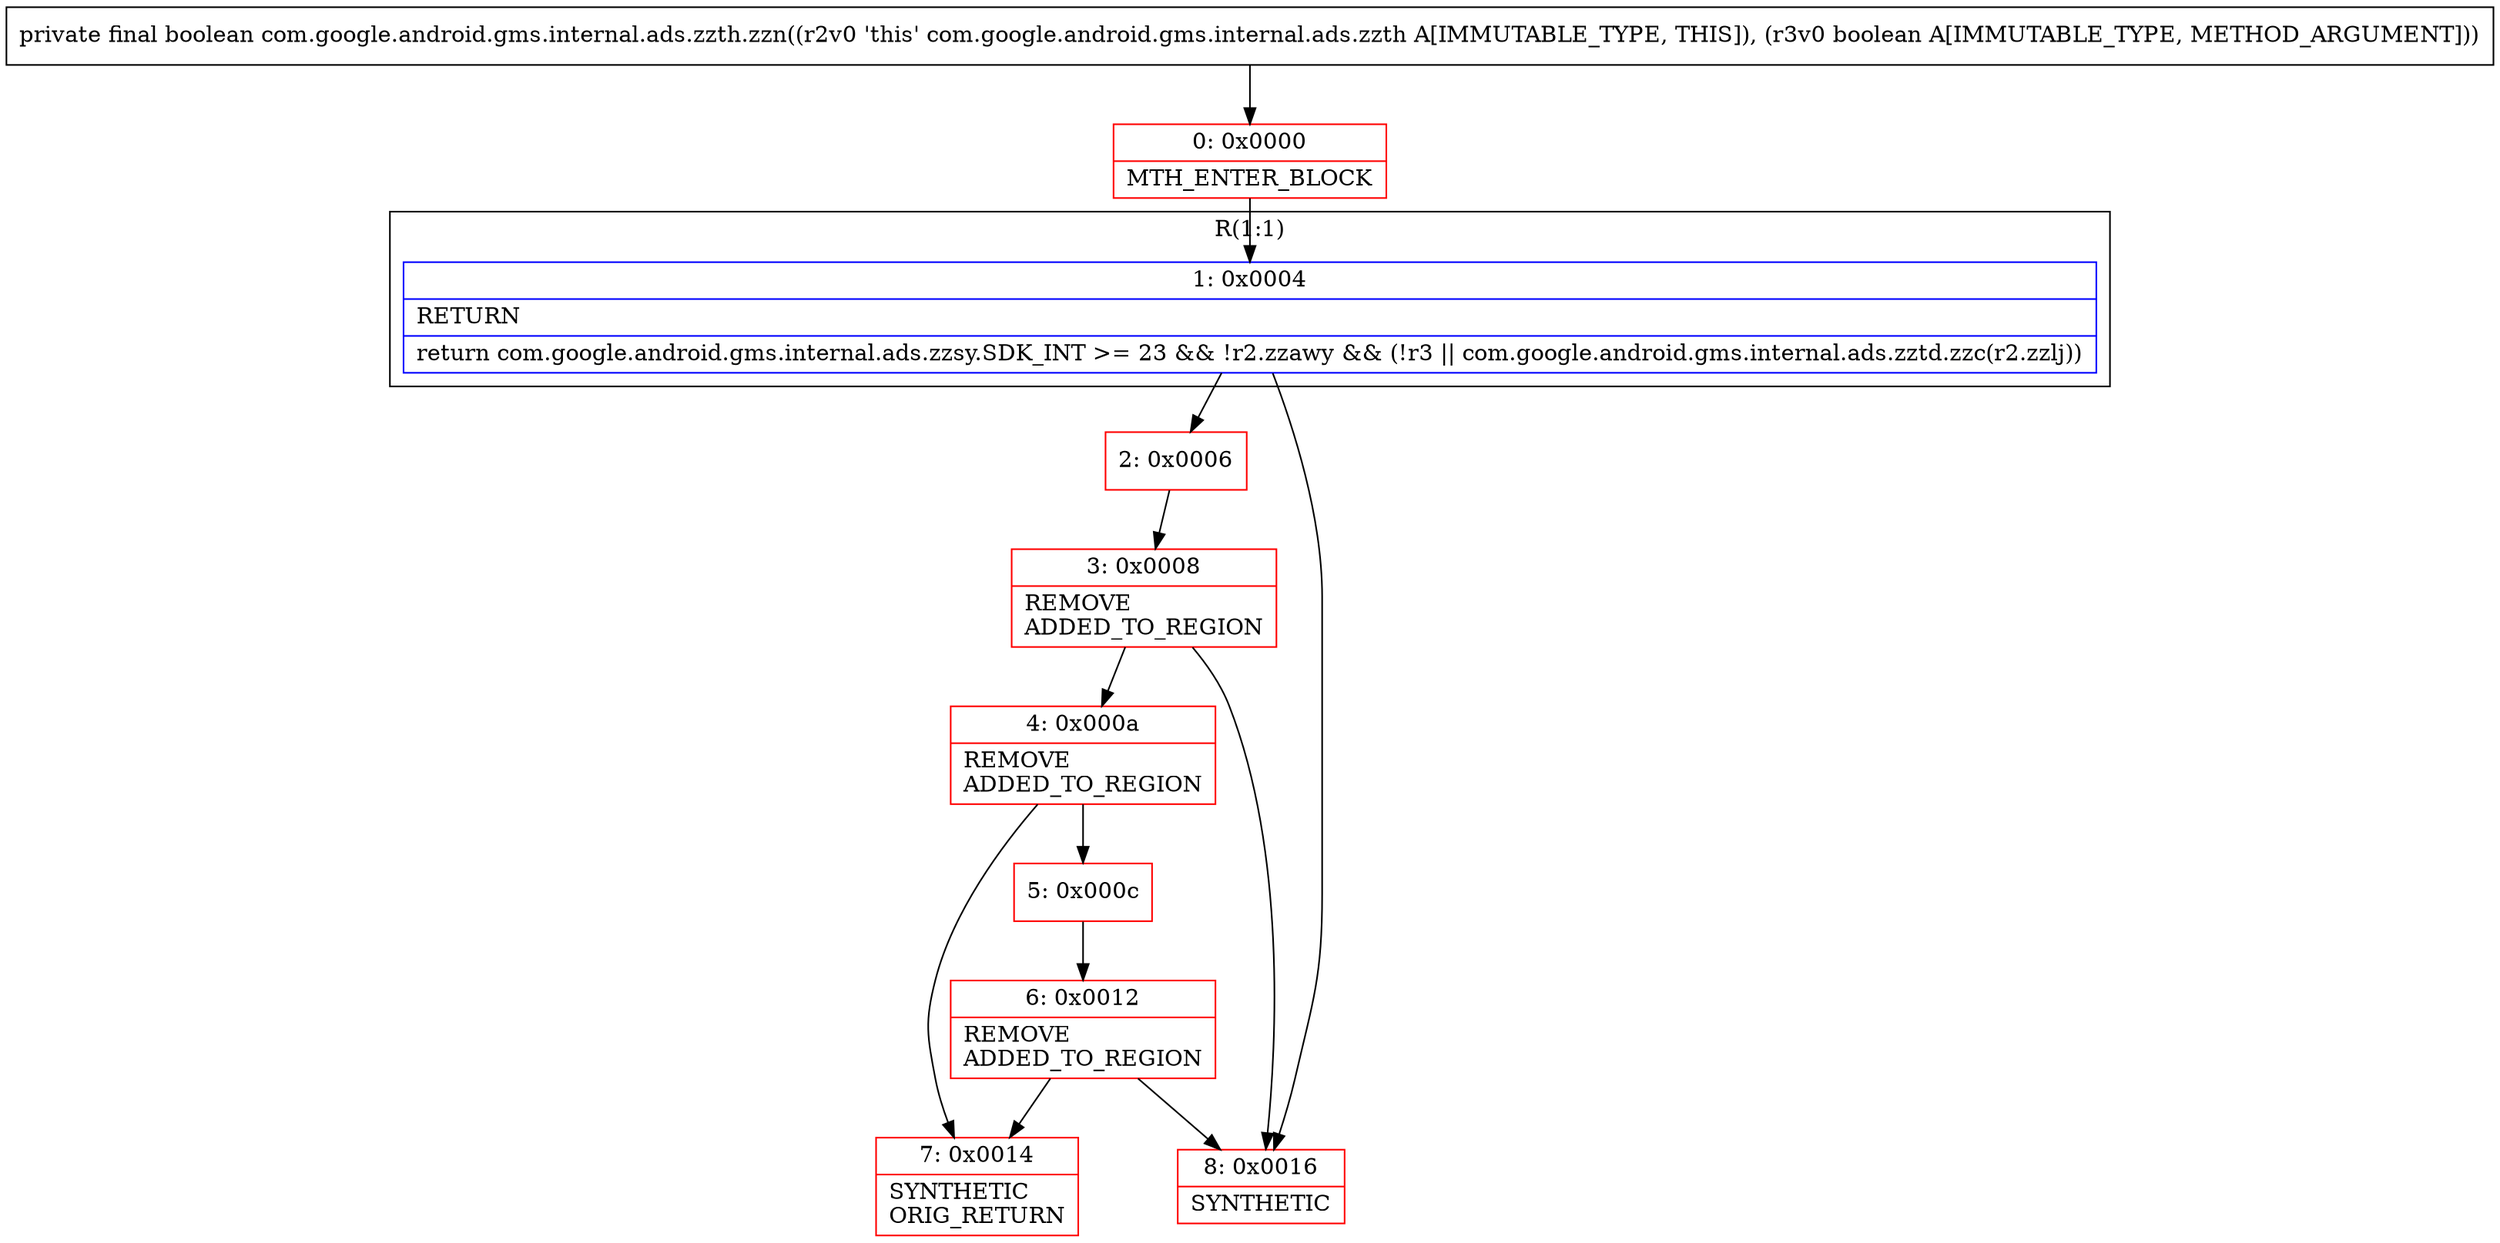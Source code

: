 digraph "CFG forcom.google.android.gms.internal.ads.zzth.zzn(Z)Z" {
subgraph cluster_Region_1573050704 {
label = "R(1:1)";
node [shape=record,color=blue];
Node_1 [shape=record,label="{1\:\ 0x0004|RETURN\l|return com.google.android.gms.internal.ads.zzsy.SDK_INT \>= 23 && !r2.zzawy && (!r3 \|\| com.google.android.gms.internal.ads.zztd.zzc(r2.zzlj))\l}"];
}
Node_0 [shape=record,color=red,label="{0\:\ 0x0000|MTH_ENTER_BLOCK\l}"];
Node_2 [shape=record,color=red,label="{2\:\ 0x0006}"];
Node_3 [shape=record,color=red,label="{3\:\ 0x0008|REMOVE\lADDED_TO_REGION\l}"];
Node_4 [shape=record,color=red,label="{4\:\ 0x000a|REMOVE\lADDED_TO_REGION\l}"];
Node_5 [shape=record,color=red,label="{5\:\ 0x000c}"];
Node_6 [shape=record,color=red,label="{6\:\ 0x0012|REMOVE\lADDED_TO_REGION\l}"];
Node_7 [shape=record,color=red,label="{7\:\ 0x0014|SYNTHETIC\lORIG_RETURN\l}"];
Node_8 [shape=record,color=red,label="{8\:\ 0x0016|SYNTHETIC\l}"];
MethodNode[shape=record,label="{private final boolean com.google.android.gms.internal.ads.zzth.zzn((r2v0 'this' com.google.android.gms.internal.ads.zzth A[IMMUTABLE_TYPE, THIS]), (r3v0 boolean A[IMMUTABLE_TYPE, METHOD_ARGUMENT])) }"];
MethodNode -> Node_0;
Node_1 -> Node_2;
Node_1 -> Node_8;
Node_0 -> Node_1;
Node_2 -> Node_3;
Node_3 -> Node_4;
Node_3 -> Node_8;
Node_4 -> Node_5;
Node_4 -> Node_7;
Node_5 -> Node_6;
Node_6 -> Node_7;
Node_6 -> Node_8;
}

